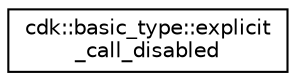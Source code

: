 digraph "Graphical Class Hierarchy"
{
 // INTERACTIVE_SVG=YES
 // LATEX_PDF_SIZE
  edge [fontname="Helvetica",fontsize="10",labelfontname="Helvetica",labelfontsize="10"];
  node [fontname="Helvetica",fontsize="10",shape=record];
  rankdir="LR";
  Node0 [label="cdk::basic_type::explicit\l_call_disabled",height=0.2,width=0.4,color="black", fillcolor="white", style="filled",URL="$structcdk_1_1basic__type_1_1explicit__call__disabled.html",tooltip=" "];
}
